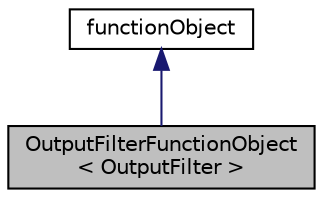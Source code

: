 digraph "OutputFilterFunctionObject&lt; OutputFilter &gt;"
{
  bgcolor="transparent";
  edge [fontname="Helvetica",fontsize="10",labelfontname="Helvetica",labelfontsize="10"];
  node [fontname="Helvetica",fontsize="10",shape=record];
  Node1 [label="OutputFilterFunctionObject\l\< OutputFilter \>",height=0.2,width=0.4,color="black", fillcolor="grey75", style="filled", fontcolor="black"];
  Node2 -> Node1 [dir="back",color="midnightblue",fontsize="10",style="solid",fontname="Helvetica"];
  Node2 [label="functionObject",height=0.2,width=0.4,color="black",URL="$a00867.html",tooltip="Abstract base-class for Time/database function objects. "];
}
